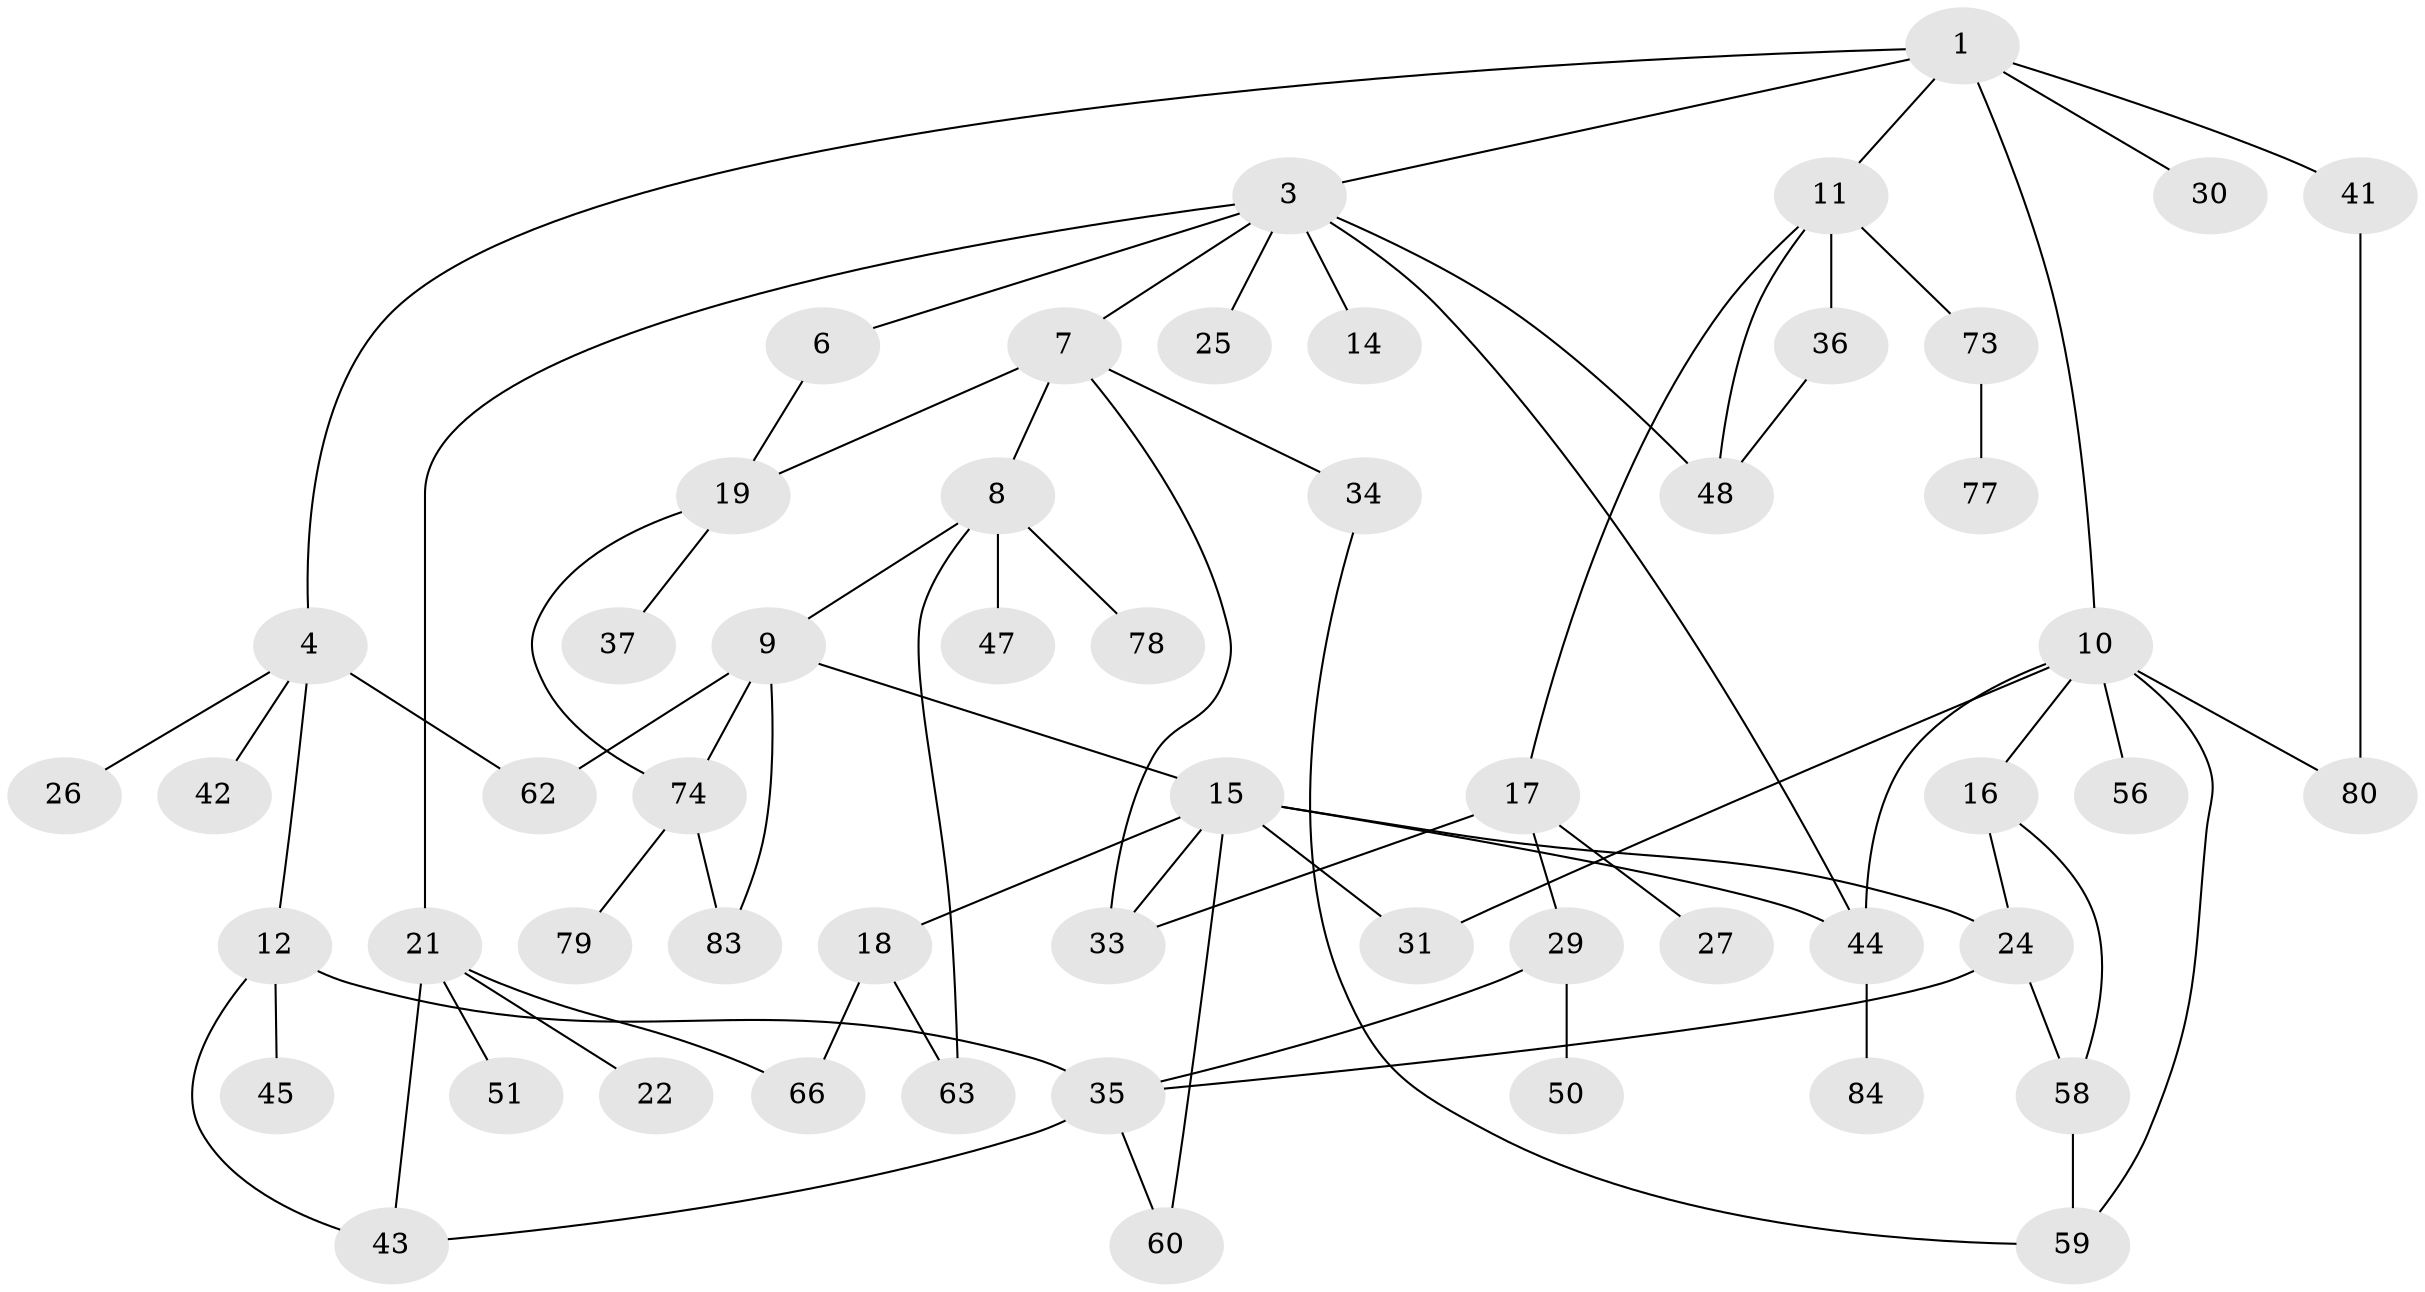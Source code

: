 // Generated by graph-tools (version 1.1) at 2025/51/02/27/25 19:51:38]
// undirected, 54 vertices, 76 edges
graph export_dot {
graph [start="1"]
  node [color=gray90,style=filled];
  1 [super="+2"];
  3 [super="+5"];
  4 [super="+40"];
  6 [super="+55"];
  7 [super="+61"];
  8 [super="+38"];
  9 [super="+71"];
  10 [super="+13"];
  11 [super="+23"];
  12;
  14;
  15 [super="+52"];
  16 [super="+53"];
  17 [super="+20"];
  18;
  19 [super="+39"];
  21 [super="+28"];
  22;
  24 [super="+32"];
  25;
  26;
  27;
  29 [super="+49"];
  30;
  31 [super="+70"];
  33 [super="+54"];
  34 [super="+46"];
  35 [super="+68"];
  36 [super="+72"];
  37;
  41;
  42;
  43 [super="+67"];
  44 [super="+82"];
  45;
  47;
  48 [super="+65"];
  50 [super="+57"];
  51 [super="+75"];
  56;
  58 [super="+69"];
  59 [super="+64"];
  60;
  62;
  63 [super="+85"];
  66;
  73;
  74 [super="+76"];
  77 [super="+81"];
  78;
  79;
  80;
  83;
  84;
  1 -- 3;
  1 -- 4;
  1 -- 10;
  1 -- 11;
  1 -- 30;
  1 -- 41;
  3 -- 25;
  3 -- 44;
  3 -- 21;
  3 -- 6;
  3 -- 7;
  3 -- 14;
  3 -- 48;
  4 -- 12;
  4 -- 26;
  4 -- 42;
  4 -- 62;
  6 -- 19;
  7 -- 8;
  7 -- 19;
  7 -- 34;
  7 -- 33;
  8 -- 9;
  8 -- 78;
  8 -- 47;
  8 -- 63;
  9 -- 15;
  9 -- 62;
  9 -- 83;
  9 -- 74;
  10 -- 59;
  10 -- 80;
  10 -- 16;
  10 -- 56;
  10 -- 44;
  10 -- 31;
  11 -- 17;
  11 -- 48;
  11 -- 73;
  11 -- 36;
  12 -- 35;
  12 -- 45;
  12 -- 43;
  15 -- 18;
  15 -- 60;
  15 -- 44;
  15 -- 33;
  15 -- 24;
  15 -- 31;
  16 -- 24;
  16 -- 58;
  17 -- 27;
  17 -- 29;
  17 -- 33;
  18 -- 63;
  18 -- 66;
  19 -- 37;
  19 -- 74;
  21 -- 22;
  21 -- 66;
  21 -- 43;
  21 -- 51;
  24 -- 58;
  24 -- 35;
  29 -- 50;
  29 -- 35;
  34 -- 59;
  35 -- 60;
  35 -- 43;
  36 -- 48;
  41 -- 80;
  44 -- 84;
  58 -- 59;
  73 -- 77;
  74 -- 83;
  74 -- 79;
}
